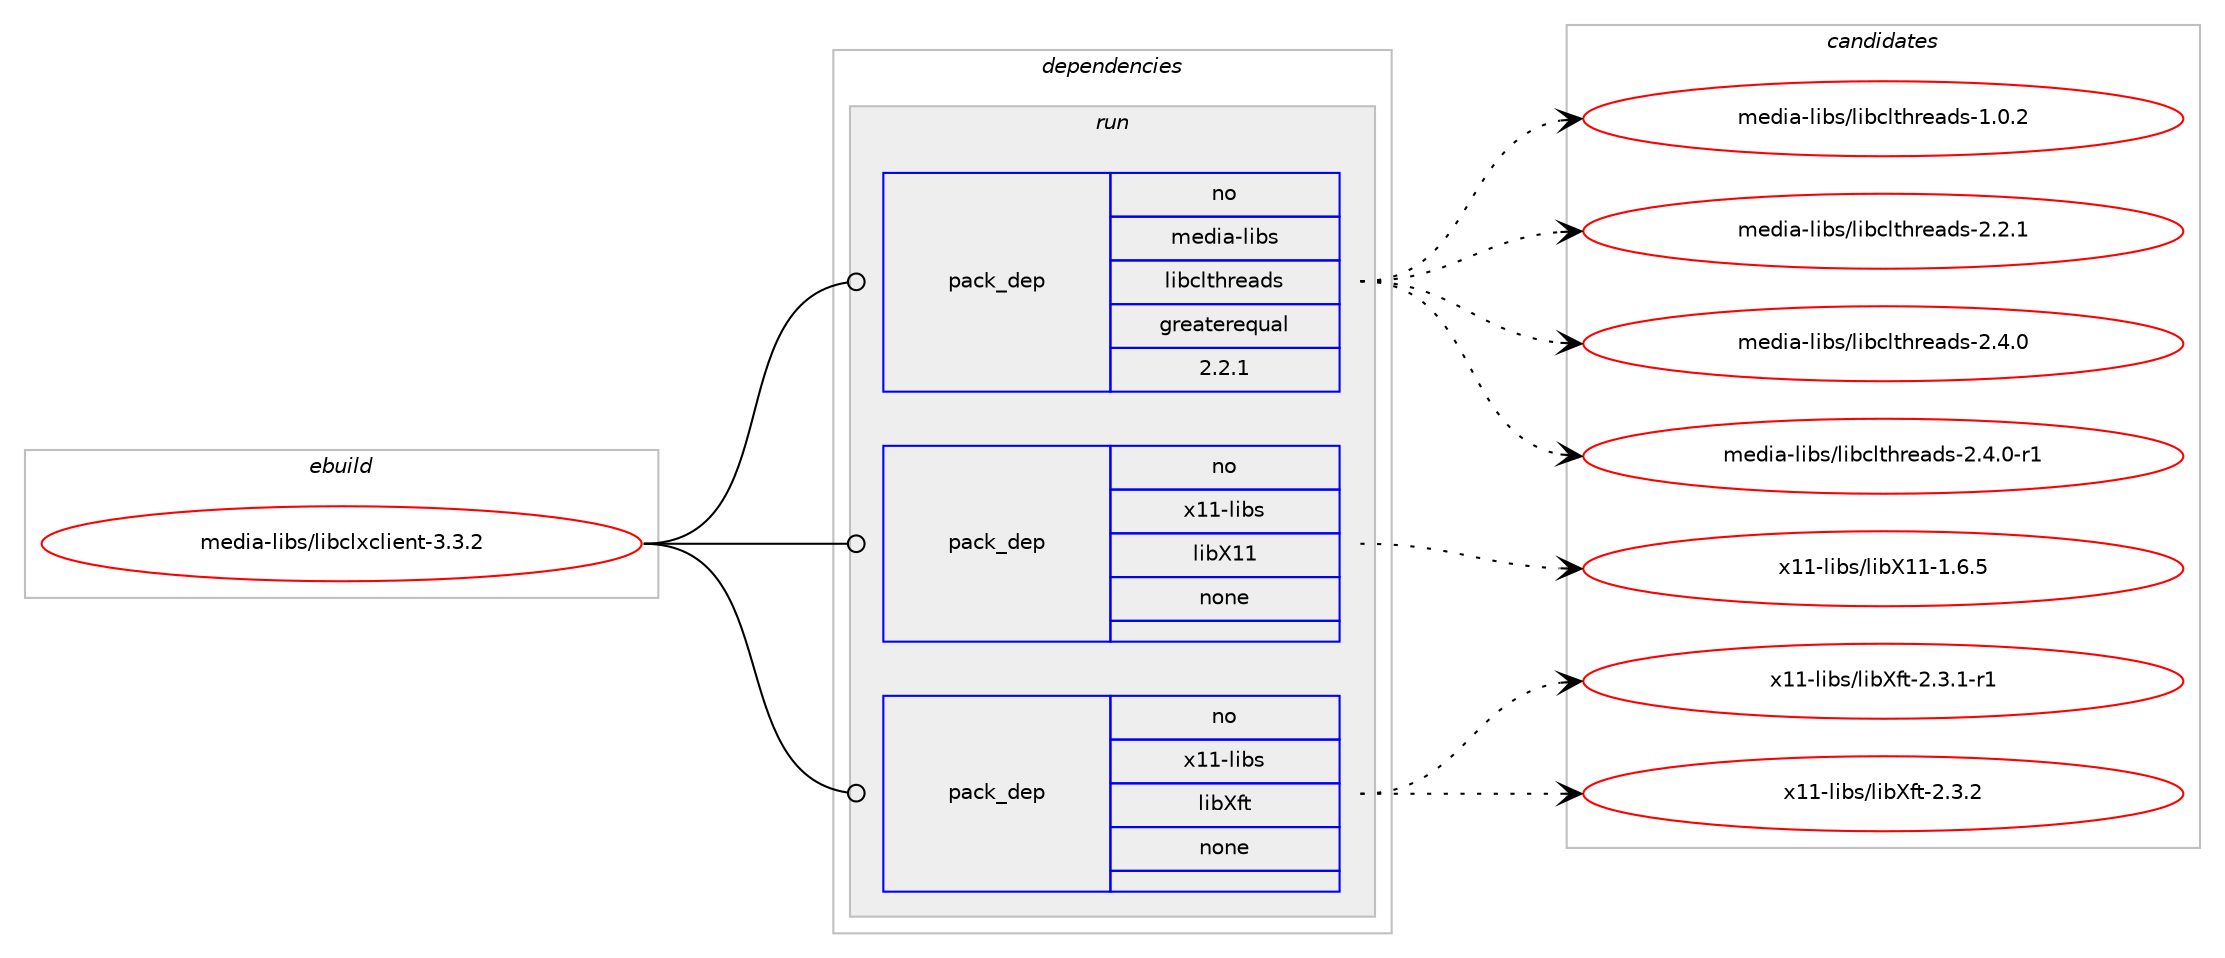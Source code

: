 digraph prolog {

# *************
# Graph options
# *************

newrank=true;
concentrate=true;
compound=true;
graph [rankdir=LR,fontname=Helvetica,fontsize=10,ranksep=1.5];#, ranksep=2.5, nodesep=0.2];
edge  [arrowhead=vee];
node  [fontname=Helvetica,fontsize=10];

# **********
# The ebuild
# **********

subgraph cluster_leftcol {
color=gray;
rank=same;
label=<<i>ebuild</i>>;
id [label="media-libs/libclxclient-3.3.2", color=red, width=4, href="../media-libs/libclxclient-3.3.2.svg"];
}

# ****************
# The dependencies
# ****************

subgraph cluster_midcol {
color=gray;
label=<<i>dependencies</i>>;
subgraph cluster_compile {
fillcolor="#eeeeee";
style=filled;
label=<<i>compile</i>>;
}
subgraph cluster_compileandrun {
fillcolor="#eeeeee";
style=filled;
label=<<i>compile and run</i>>;
}
subgraph cluster_run {
fillcolor="#eeeeee";
style=filled;
label=<<i>run</i>>;
subgraph pack267828 {
dependency363017 [label=<<TABLE BORDER="0" CELLBORDER="1" CELLSPACING="0" CELLPADDING="4" WIDTH="220"><TR><TD ROWSPAN="6" CELLPADDING="30">pack_dep</TD></TR><TR><TD WIDTH="110">no</TD></TR><TR><TD>media-libs</TD></TR><TR><TD>libclthreads</TD></TR><TR><TD>greaterequal</TD></TR><TR><TD>2.2.1</TD></TR></TABLE>>, shape=none, color=blue];
}
id:e -> dependency363017:w [weight=20,style="solid",arrowhead="odot"];
subgraph pack267829 {
dependency363018 [label=<<TABLE BORDER="0" CELLBORDER="1" CELLSPACING="0" CELLPADDING="4" WIDTH="220"><TR><TD ROWSPAN="6" CELLPADDING="30">pack_dep</TD></TR><TR><TD WIDTH="110">no</TD></TR><TR><TD>x11-libs</TD></TR><TR><TD>libX11</TD></TR><TR><TD>none</TD></TR><TR><TD></TD></TR></TABLE>>, shape=none, color=blue];
}
id:e -> dependency363018:w [weight=20,style="solid",arrowhead="odot"];
subgraph pack267830 {
dependency363019 [label=<<TABLE BORDER="0" CELLBORDER="1" CELLSPACING="0" CELLPADDING="4" WIDTH="220"><TR><TD ROWSPAN="6" CELLPADDING="30">pack_dep</TD></TR><TR><TD WIDTH="110">no</TD></TR><TR><TD>x11-libs</TD></TR><TR><TD>libXft</TD></TR><TR><TD>none</TD></TR><TR><TD></TD></TR></TABLE>>, shape=none, color=blue];
}
id:e -> dependency363019:w [weight=20,style="solid",arrowhead="odot"];
}
}

# **************
# The candidates
# **************

subgraph cluster_choices {
rank=same;
color=gray;
label=<<i>candidates</i>>;

subgraph choice267828 {
color=black;
nodesep=1;
choice10910110010597451081059811547108105989910811610411410197100115454946484650 [label="media-libs/libclthreads-1.0.2", color=red, width=4,href="../media-libs/libclthreads-1.0.2.svg"];
choice10910110010597451081059811547108105989910811610411410197100115455046504649 [label="media-libs/libclthreads-2.2.1", color=red, width=4,href="../media-libs/libclthreads-2.2.1.svg"];
choice10910110010597451081059811547108105989910811610411410197100115455046524648 [label="media-libs/libclthreads-2.4.0", color=red, width=4,href="../media-libs/libclthreads-2.4.0.svg"];
choice109101100105974510810598115471081059899108116104114101971001154550465246484511449 [label="media-libs/libclthreads-2.4.0-r1", color=red, width=4,href="../media-libs/libclthreads-2.4.0-r1.svg"];
dependency363017:e -> choice10910110010597451081059811547108105989910811610411410197100115454946484650:w [style=dotted,weight="100"];
dependency363017:e -> choice10910110010597451081059811547108105989910811610411410197100115455046504649:w [style=dotted,weight="100"];
dependency363017:e -> choice10910110010597451081059811547108105989910811610411410197100115455046524648:w [style=dotted,weight="100"];
dependency363017:e -> choice109101100105974510810598115471081059899108116104114101971001154550465246484511449:w [style=dotted,weight="100"];
}
subgraph choice267829 {
color=black;
nodesep=1;
choice120494945108105981154710810598884949454946544653 [label="x11-libs/libX11-1.6.5", color=red, width=4,href="../x11-libs/libX11-1.6.5.svg"];
dependency363018:e -> choice120494945108105981154710810598884949454946544653:w [style=dotted,weight="100"];
}
subgraph choice267830 {
color=black;
nodesep=1;
choice120494945108105981154710810598881021164550465146494511449 [label="x11-libs/libXft-2.3.1-r1", color=red, width=4,href="../x11-libs/libXft-2.3.1-r1.svg"];
choice12049494510810598115471081059888102116455046514650 [label="x11-libs/libXft-2.3.2", color=red, width=4,href="../x11-libs/libXft-2.3.2.svg"];
dependency363019:e -> choice120494945108105981154710810598881021164550465146494511449:w [style=dotted,weight="100"];
dependency363019:e -> choice12049494510810598115471081059888102116455046514650:w [style=dotted,weight="100"];
}
}

}
